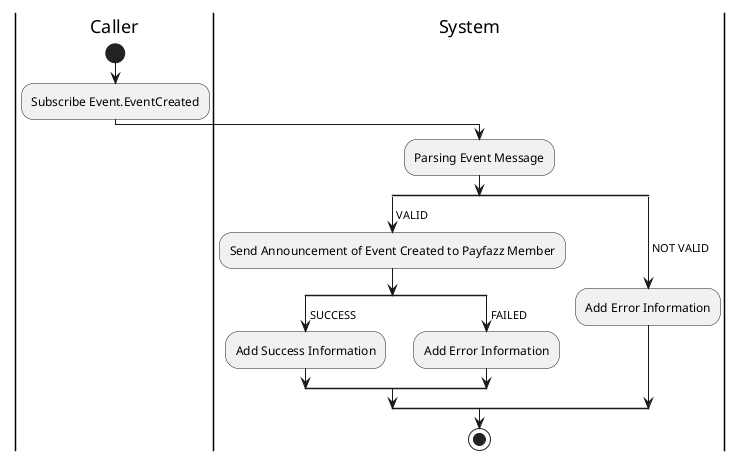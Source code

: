 @startuml MAILER_SubscribeEventCreated

skinparam ConditionEndStyle hline
skinparam conditionStyle diamond
skinparam Monochrome true
skinparam Shadowing false

|Caller|
start
:Subscribe Event.EventCreated;

|System|
:Parsing Event Message;
split
    -> VALID;
    :Send Announcement of Event Created to Payfazz Member;
    split
        -> SUCCESS;
        :Add Success Information;
    split again
        -> FAILED;
        :Add Error Information;
    end split
split again
    -> NOT VALID;
    :Add Error Information;
end split
stop

@enduml